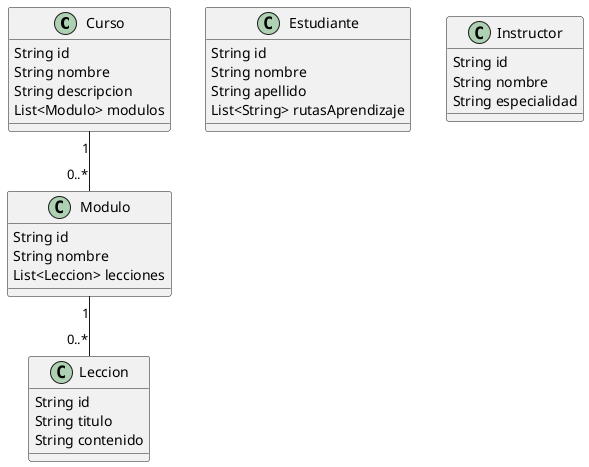 @startuml SistemaDeAprendizaje
class Curso {
    String id
    String nombre
    String descripcion
    List<Modulo> modulos
}

class Modulo {
    String id
    String nombre
    List<Leccion> lecciones
}

class Leccion {
    String id
    String titulo
    String contenido
}

class Estudiante {
    String id
    String nombre
    String apellido
    List<String> rutasAprendizaje
}

class Instructor {
    String id
    String nombre
    String especialidad
}

Curso "1" -- "0..*" Modulo
Modulo "1" -- "0..*" Leccion
@enduml
